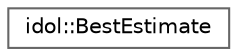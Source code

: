 digraph "Graphical Class Hierarchy"
{
 // LATEX_PDF_SIZE
  bgcolor="transparent";
  edge [fontname=Helvetica,fontsize=10,labelfontname=Helvetica,labelfontsize=10];
  node [fontname=Helvetica,fontsize=10,shape=box,height=0.2,width=0.4];
  rankdir="LR";
  Node0 [id="Node000000",label="idol::BestEstimate",height=0.2,width=0.4,color="grey40", fillcolor="white", style="filled",URL="$classidol_1_1BestEstimate.html",tooltip=" "];
}
